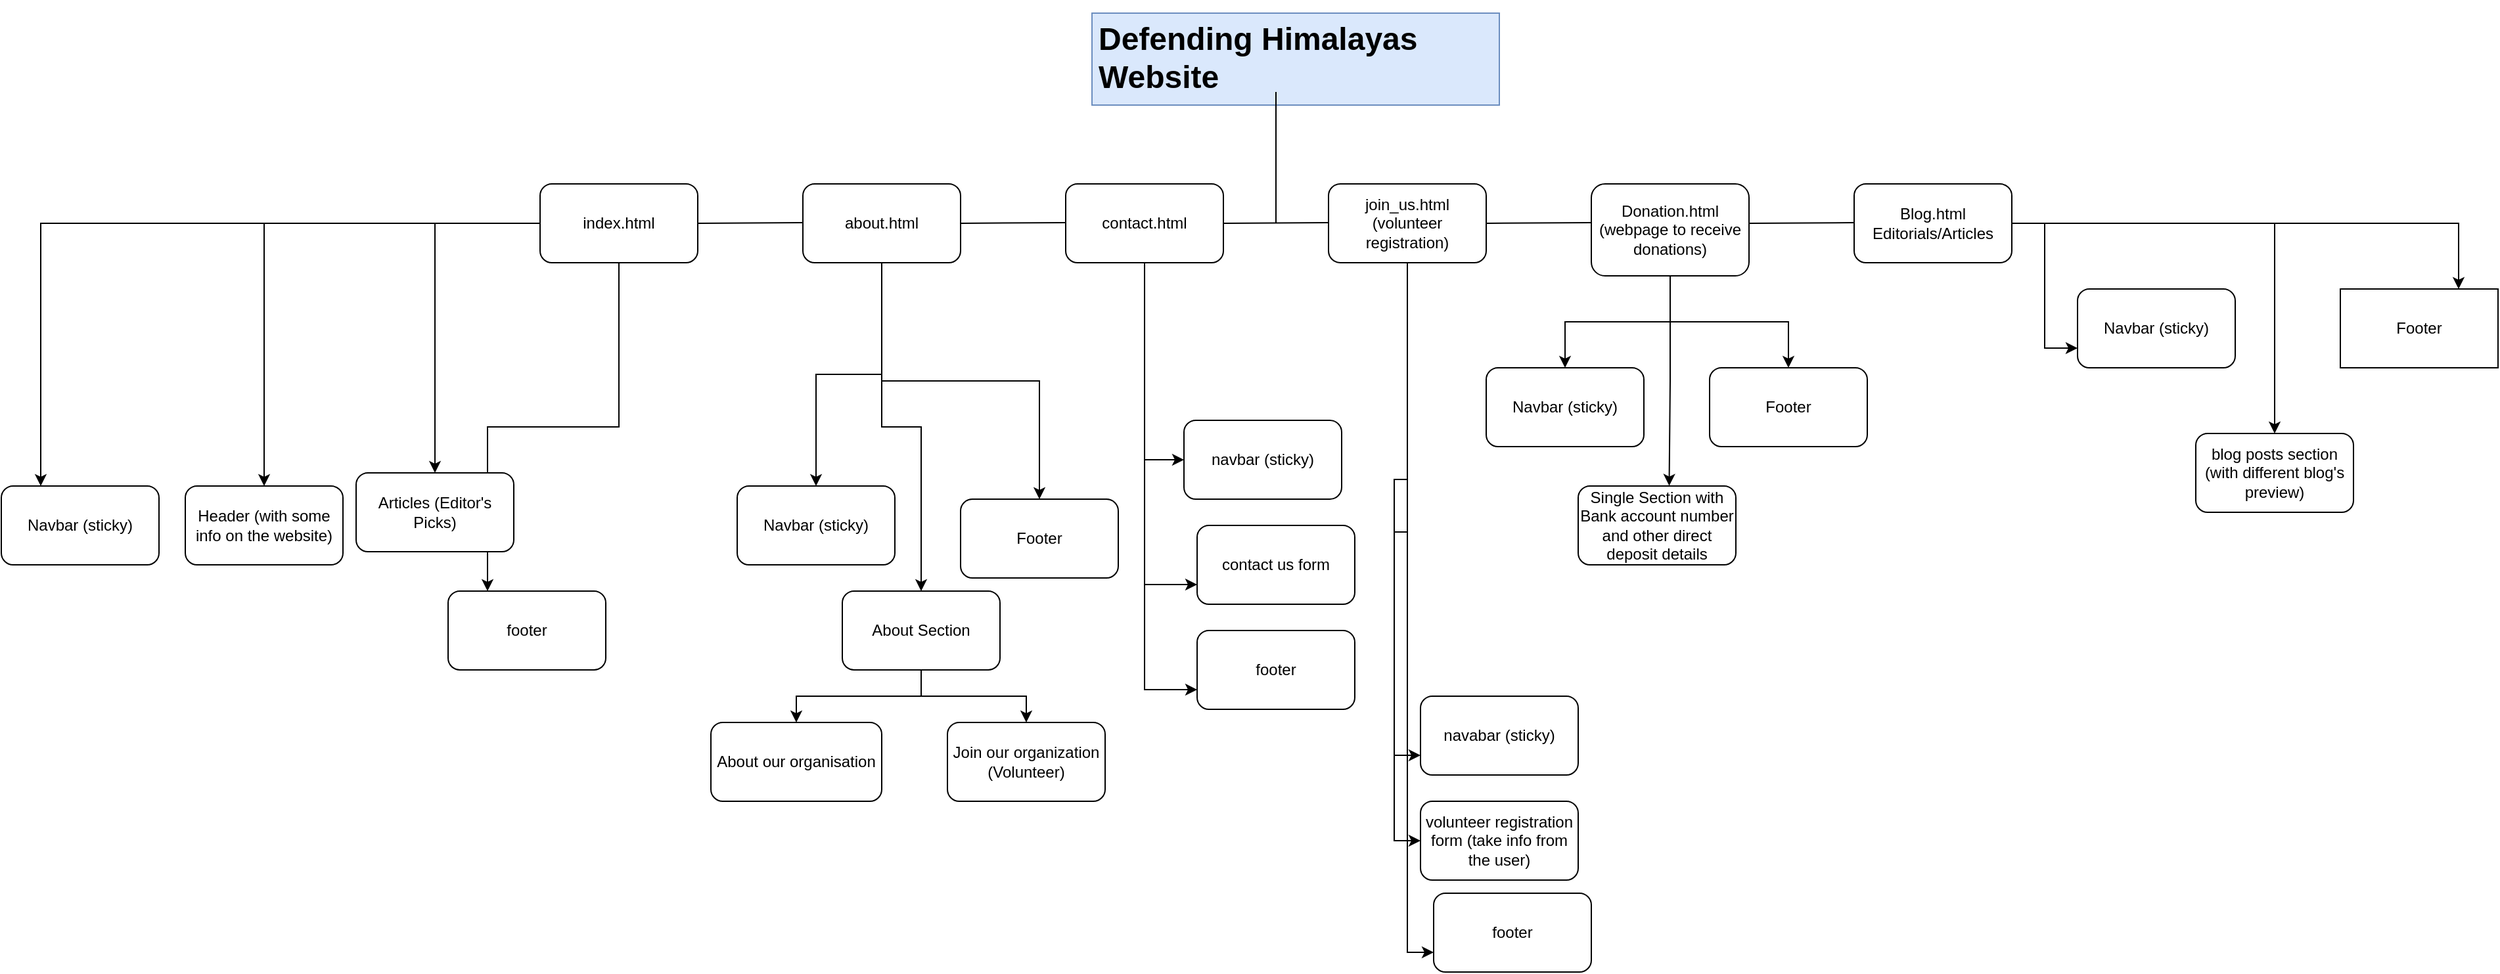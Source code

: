<mxfile version="15.7.0" type="github">
  <diagram id="_N-jzP8Ng2mrytLGdWBn" name="Page-1">
    <mxGraphModel dx="2738" dy="547" grid="1" gridSize="10" guides="1" tooltips="1" connect="1" arrows="1" fold="1" page="1" pageScale="1" pageWidth="850" pageHeight="1100" math="0" shadow="0">
      <root>
        <mxCell id="0" />
        <mxCell id="1" parent="0" />
        <mxCell id="fEoW98iuTYi4R1cj9-Rz-57" style="edgeStyle=orthogonalEdgeStyle;rounded=0;orthogonalLoop=1;jettySize=auto;html=1;entryX=0.25;entryY=0;entryDx=0;entryDy=0;" edge="1" parent="1" source="fEoW98iuTYi4R1cj9-Rz-4" target="fEoW98iuTYi4R1cj9-Rz-55">
          <mxGeometry relative="1" as="geometry" />
        </mxCell>
        <mxCell id="fEoW98iuTYi4R1cj9-Rz-58" style="edgeStyle=orthogonalEdgeStyle;rounded=0;orthogonalLoop=1;jettySize=auto;html=1;entryX=0.25;entryY=0;entryDx=0;entryDy=0;" edge="1" parent="1" source="fEoW98iuTYi4R1cj9-Rz-4" target="fEoW98iuTYi4R1cj9-Rz-52">
          <mxGeometry relative="1" as="geometry" />
        </mxCell>
        <mxCell id="fEoW98iuTYi4R1cj9-Rz-59" style="edgeStyle=orthogonalEdgeStyle;rounded=0;orthogonalLoop=1;jettySize=auto;html=1;" edge="1" parent="1" source="fEoW98iuTYi4R1cj9-Rz-4" target="fEoW98iuTYi4R1cj9-Rz-53">
          <mxGeometry relative="1" as="geometry" />
        </mxCell>
        <mxCell id="fEoW98iuTYi4R1cj9-Rz-60" style="edgeStyle=orthogonalEdgeStyle;rounded=0;orthogonalLoop=1;jettySize=auto;html=1;entryX=0.5;entryY=0;entryDx=0;entryDy=0;" edge="1" parent="1" source="fEoW98iuTYi4R1cj9-Rz-4" target="fEoW98iuTYi4R1cj9-Rz-56">
          <mxGeometry relative="1" as="geometry" />
        </mxCell>
        <mxCell id="fEoW98iuTYi4R1cj9-Rz-4" value="index.html" style="rounded=1;whiteSpace=wrap;html=1;" vertex="1" parent="1">
          <mxGeometry x="-760" y="140" width="120" height="60" as="geometry" />
        </mxCell>
        <mxCell id="fEoW98iuTYi4R1cj9-Rz-25" style="edgeStyle=orthogonalEdgeStyle;rounded=0;orthogonalLoop=1;jettySize=auto;html=1;" edge="1" parent="1" source="fEoW98iuTYi4R1cj9-Rz-5" target="fEoW98iuTYi4R1cj9-Rz-26">
          <mxGeometry relative="1" as="geometry">
            <mxPoint x="-500" y="280" as="targetPoint" />
          </mxGeometry>
        </mxCell>
        <mxCell id="fEoW98iuTYi4R1cj9-Rz-30" style="edgeStyle=orthogonalEdgeStyle;rounded=0;orthogonalLoop=1;jettySize=auto;html=1;" edge="1" parent="1" source="fEoW98iuTYi4R1cj9-Rz-5" target="fEoW98iuTYi4R1cj9-Rz-27">
          <mxGeometry relative="1" as="geometry" />
        </mxCell>
        <mxCell id="fEoW98iuTYi4R1cj9-Rz-32" style="edgeStyle=orthogonalEdgeStyle;rounded=0;orthogonalLoop=1;jettySize=auto;html=1;" edge="1" parent="1" source="fEoW98iuTYi4R1cj9-Rz-5" target="fEoW98iuTYi4R1cj9-Rz-31">
          <mxGeometry relative="1" as="geometry" />
        </mxCell>
        <mxCell id="fEoW98iuTYi4R1cj9-Rz-5" value="about.html&lt;br&gt;" style="rounded=1;whiteSpace=wrap;html=1;" vertex="1" parent="1">
          <mxGeometry x="-560" y="140" width="120" height="60" as="geometry" />
        </mxCell>
        <mxCell id="fEoW98iuTYi4R1cj9-Rz-64" style="edgeStyle=orthogonalEdgeStyle;rounded=0;orthogonalLoop=1;jettySize=auto;html=1;entryX=0;entryY=0.5;entryDx=0;entryDy=0;" edge="1" parent="1" source="fEoW98iuTYi4R1cj9-Rz-6" target="fEoW98iuTYi4R1cj9-Rz-61">
          <mxGeometry relative="1" as="geometry" />
        </mxCell>
        <mxCell id="fEoW98iuTYi4R1cj9-Rz-65" style="edgeStyle=orthogonalEdgeStyle;rounded=0;orthogonalLoop=1;jettySize=auto;html=1;entryX=0;entryY=0.75;entryDx=0;entryDy=0;" edge="1" parent="1" source="fEoW98iuTYi4R1cj9-Rz-6" target="fEoW98iuTYi4R1cj9-Rz-62">
          <mxGeometry relative="1" as="geometry" />
        </mxCell>
        <mxCell id="fEoW98iuTYi4R1cj9-Rz-66" style="edgeStyle=orthogonalEdgeStyle;rounded=0;orthogonalLoop=1;jettySize=auto;html=1;entryX=0;entryY=0.75;entryDx=0;entryDy=0;" edge="1" parent="1" source="fEoW98iuTYi4R1cj9-Rz-6" target="fEoW98iuTYi4R1cj9-Rz-63">
          <mxGeometry relative="1" as="geometry" />
        </mxCell>
        <mxCell id="fEoW98iuTYi4R1cj9-Rz-6" value="contact.html" style="rounded=1;whiteSpace=wrap;html=1;" vertex="1" parent="1">
          <mxGeometry x="-360" y="140" width="120" height="60" as="geometry" />
        </mxCell>
        <mxCell id="fEoW98iuTYi4R1cj9-Rz-71" style="edgeStyle=orthogonalEdgeStyle;rounded=0;orthogonalLoop=1;jettySize=auto;html=1;entryX=0;entryY=0.75;entryDx=0;entryDy=0;" edge="1" parent="1" source="fEoW98iuTYi4R1cj9-Rz-12" target="fEoW98iuTYi4R1cj9-Rz-67">
          <mxGeometry relative="1" as="geometry" />
        </mxCell>
        <mxCell id="fEoW98iuTYi4R1cj9-Rz-72" style="edgeStyle=orthogonalEdgeStyle;rounded=0;orthogonalLoop=1;jettySize=auto;html=1;entryX=0;entryY=0.5;entryDx=0;entryDy=0;" edge="1" parent="1" source="fEoW98iuTYi4R1cj9-Rz-12" target="fEoW98iuTYi4R1cj9-Rz-68">
          <mxGeometry relative="1" as="geometry" />
        </mxCell>
        <mxCell id="fEoW98iuTYi4R1cj9-Rz-73" style="edgeStyle=orthogonalEdgeStyle;rounded=0;orthogonalLoop=1;jettySize=auto;html=1;entryX=0;entryY=0.75;entryDx=0;entryDy=0;" edge="1" parent="1" source="fEoW98iuTYi4R1cj9-Rz-12" target="fEoW98iuTYi4R1cj9-Rz-69">
          <mxGeometry relative="1" as="geometry" />
        </mxCell>
        <mxCell id="fEoW98iuTYi4R1cj9-Rz-12" value="join_us.html (volunteer registration)" style="rounded=1;whiteSpace=wrap;html=1;" vertex="1" parent="1">
          <mxGeometry x="-160" y="140" width="120" height="60" as="geometry" />
        </mxCell>
        <mxCell id="fEoW98iuTYi4R1cj9-Rz-13" value="" style="endArrow=none;html=1;rounded=0;entryX=1;entryY=0.5;entryDx=0;entryDy=0;" edge="1" parent="1" target="fEoW98iuTYi4R1cj9-Rz-5">
          <mxGeometry width="50" height="50" relative="1" as="geometry">
            <mxPoint x="-360" y="169.5" as="sourcePoint" />
            <mxPoint x="-430" y="169.5" as="targetPoint" />
          </mxGeometry>
        </mxCell>
        <mxCell id="fEoW98iuTYi4R1cj9-Rz-14" value="" style="endArrow=none;html=1;rounded=0;entryX=1;entryY=0.5;entryDx=0;entryDy=0;" edge="1" parent="1">
          <mxGeometry width="50" height="50" relative="1" as="geometry">
            <mxPoint x="-560" y="169.5" as="sourcePoint" />
            <mxPoint x="-640" y="170" as="targetPoint" />
          </mxGeometry>
        </mxCell>
        <mxCell id="fEoW98iuTYi4R1cj9-Rz-15" value="" style="endArrow=none;html=1;rounded=0;entryX=1;entryY=0.5;entryDx=0;entryDy=0;" edge="1" parent="1">
          <mxGeometry width="50" height="50" relative="1" as="geometry">
            <mxPoint x="-160" y="169.5" as="sourcePoint" />
            <mxPoint x="-240" y="170" as="targetPoint" />
          </mxGeometry>
        </mxCell>
        <mxCell id="fEoW98iuTYi4R1cj9-Rz-17" value="&lt;h1&gt;Defending Himalayas Website&lt;/h1&gt;&lt;p&gt;.&lt;/p&gt;" style="text;html=1;strokeColor=#6c8ebf;fillColor=#dae8fc;spacing=5;spacingTop=-20;whiteSpace=wrap;overflow=hidden;rounded=0;" vertex="1" parent="1">
          <mxGeometry x="-340" y="10" width="310" height="70" as="geometry" />
        </mxCell>
        <mxCell id="fEoW98iuTYi4R1cj9-Rz-38" style="edgeStyle=orthogonalEdgeStyle;rounded=0;orthogonalLoop=1;jettySize=auto;html=1;entryX=0.577;entryY=-0.003;entryDx=0;entryDy=0;entryPerimeter=0;" edge="1" parent="1" source="fEoW98iuTYi4R1cj9-Rz-18" target="fEoW98iuTYi4R1cj9-Rz-37">
          <mxGeometry relative="1" as="geometry" />
        </mxCell>
        <mxCell id="fEoW98iuTYi4R1cj9-Rz-39" style="edgeStyle=orthogonalEdgeStyle;rounded=0;orthogonalLoop=1;jettySize=auto;html=1;" edge="1" parent="1" source="fEoW98iuTYi4R1cj9-Rz-18" target="fEoW98iuTYi4R1cj9-Rz-40">
          <mxGeometry relative="1" as="geometry">
            <mxPoint x="10" y="360" as="targetPoint" />
          </mxGeometry>
        </mxCell>
        <mxCell id="fEoW98iuTYi4R1cj9-Rz-41" style="edgeStyle=orthogonalEdgeStyle;rounded=0;orthogonalLoop=1;jettySize=auto;html=1;" edge="1" parent="1" source="fEoW98iuTYi4R1cj9-Rz-18" target="fEoW98iuTYi4R1cj9-Rz-42">
          <mxGeometry relative="1" as="geometry">
            <mxPoint x="210" y="380" as="targetPoint" />
          </mxGeometry>
        </mxCell>
        <mxCell id="fEoW98iuTYi4R1cj9-Rz-18" value="Donation.html&lt;br&gt;(webpage to receive donations)" style="rounded=1;whiteSpace=wrap;html=1;" vertex="1" parent="1">
          <mxGeometry x="40" y="140" width="120" height="70" as="geometry" />
        </mxCell>
        <mxCell id="fEoW98iuTYi4R1cj9-Rz-19" value="" style="endArrow=none;html=1;rounded=0;entryX=1;entryY=0.5;entryDx=0;entryDy=0;" edge="1" parent="1">
          <mxGeometry width="50" height="50" relative="1" as="geometry">
            <mxPoint x="40" y="169.5" as="sourcePoint" />
            <mxPoint x="-40" y="170" as="targetPoint" />
          </mxGeometry>
        </mxCell>
        <mxCell id="fEoW98iuTYi4R1cj9-Rz-49" style="edgeStyle=orthogonalEdgeStyle;rounded=0;orthogonalLoop=1;jettySize=auto;html=1;entryX=0.75;entryY=0;entryDx=0;entryDy=0;" edge="1" parent="1" source="fEoW98iuTYi4R1cj9-Rz-20" target="fEoW98iuTYi4R1cj9-Rz-45">
          <mxGeometry relative="1" as="geometry" />
        </mxCell>
        <mxCell id="fEoW98iuTYi4R1cj9-Rz-50" style="edgeStyle=orthogonalEdgeStyle;rounded=0;orthogonalLoop=1;jettySize=auto;html=1;entryX=0;entryY=0.75;entryDx=0;entryDy=0;" edge="1" parent="1" source="fEoW98iuTYi4R1cj9-Rz-20" target="fEoW98iuTYi4R1cj9-Rz-44">
          <mxGeometry relative="1" as="geometry" />
        </mxCell>
        <mxCell id="fEoW98iuTYi4R1cj9-Rz-51" style="edgeStyle=orthogonalEdgeStyle;rounded=0;orthogonalLoop=1;jettySize=auto;html=1;" edge="1" parent="1" source="fEoW98iuTYi4R1cj9-Rz-20" target="fEoW98iuTYi4R1cj9-Rz-47">
          <mxGeometry relative="1" as="geometry" />
        </mxCell>
        <mxCell id="fEoW98iuTYi4R1cj9-Rz-20" value="Blog.html&lt;br&gt;Editorials/Articles" style="rounded=1;whiteSpace=wrap;html=1;" vertex="1" parent="1">
          <mxGeometry x="240" y="140" width="120" height="60" as="geometry" />
        </mxCell>
        <mxCell id="fEoW98iuTYi4R1cj9-Rz-21" value="" style="endArrow=none;html=1;rounded=0;entryX=1;entryY=0.5;entryDx=0;entryDy=0;" edge="1" parent="1">
          <mxGeometry width="50" height="50" relative="1" as="geometry">
            <mxPoint x="240" y="169.5" as="sourcePoint" />
            <mxPoint x="160" y="170" as="targetPoint" />
          </mxGeometry>
        </mxCell>
        <mxCell id="fEoW98iuTYi4R1cj9-Rz-24" value="" style="endArrow=none;html=1;rounded=0;entryX=1;entryY=0.5;entryDx=0;entryDy=0;" edge="1" parent="1">
          <mxGeometry width="50" height="50" relative="1" as="geometry">
            <mxPoint x="-200" y="170" as="sourcePoint" />
            <mxPoint x="-200" y="70" as="targetPoint" />
          </mxGeometry>
        </mxCell>
        <mxCell id="fEoW98iuTYi4R1cj9-Rz-26" value="Navbar (sticky)" style="rounded=1;whiteSpace=wrap;html=1;" vertex="1" parent="1">
          <mxGeometry x="-610" y="370" width="120" height="60" as="geometry" />
        </mxCell>
        <mxCell id="fEoW98iuTYi4R1cj9-Rz-33" style="edgeStyle=orthogonalEdgeStyle;rounded=0;orthogonalLoop=1;jettySize=auto;html=1;" edge="1" parent="1" source="fEoW98iuTYi4R1cj9-Rz-27" target="fEoW98iuTYi4R1cj9-Rz-34">
          <mxGeometry relative="1" as="geometry">
            <mxPoint x="-500" y="540" as="targetPoint" />
          </mxGeometry>
        </mxCell>
        <mxCell id="fEoW98iuTYi4R1cj9-Rz-36" style="edgeStyle=orthogonalEdgeStyle;rounded=0;orthogonalLoop=1;jettySize=auto;html=1;" edge="1" parent="1" source="fEoW98iuTYi4R1cj9-Rz-27" target="fEoW98iuTYi4R1cj9-Rz-35">
          <mxGeometry relative="1" as="geometry" />
        </mxCell>
        <mxCell id="fEoW98iuTYi4R1cj9-Rz-27" value="About Section" style="rounded=1;whiteSpace=wrap;html=1;" vertex="1" parent="1">
          <mxGeometry x="-530" y="450" width="120" height="60" as="geometry" />
        </mxCell>
        <mxCell id="fEoW98iuTYi4R1cj9-Rz-31" value="Footer" style="rounded=1;whiteSpace=wrap;html=1;" vertex="1" parent="1">
          <mxGeometry x="-440" y="380" width="120" height="60" as="geometry" />
        </mxCell>
        <mxCell id="fEoW98iuTYi4R1cj9-Rz-34" value="About our organisation" style="rounded=1;whiteSpace=wrap;html=1;" vertex="1" parent="1">
          <mxGeometry x="-630" y="550" width="130" height="60" as="geometry" />
        </mxCell>
        <mxCell id="fEoW98iuTYi4R1cj9-Rz-35" value="Join our organization (Volunteer)" style="rounded=1;whiteSpace=wrap;html=1;" vertex="1" parent="1">
          <mxGeometry x="-450" y="550" width="120" height="60" as="geometry" />
        </mxCell>
        <mxCell id="fEoW98iuTYi4R1cj9-Rz-37" value="Single Section with Bank account number and other direct deposit details" style="rounded=1;whiteSpace=wrap;html=1;" vertex="1" parent="1">
          <mxGeometry x="30" y="370" width="120" height="60" as="geometry" />
        </mxCell>
        <mxCell id="fEoW98iuTYi4R1cj9-Rz-40" value="Navbar (sticky)" style="rounded=1;whiteSpace=wrap;html=1;" vertex="1" parent="1">
          <mxGeometry x="-40" y="280" width="120" height="60" as="geometry" />
        </mxCell>
        <mxCell id="fEoW98iuTYi4R1cj9-Rz-42" value="Footer" style="rounded=1;whiteSpace=wrap;html=1;" vertex="1" parent="1">
          <mxGeometry x="130" y="280" width="120" height="60" as="geometry" />
        </mxCell>
        <mxCell id="fEoW98iuTYi4R1cj9-Rz-44" value="Navbar (sticky)" style="rounded=1;whiteSpace=wrap;html=1;" vertex="1" parent="1">
          <mxGeometry x="410" y="220" width="120" height="60" as="geometry" />
        </mxCell>
        <mxCell id="fEoW98iuTYi4R1cj9-Rz-45" value="Footer" style="rounded=0;whiteSpace=wrap;html=1;" vertex="1" parent="1">
          <mxGeometry x="610" y="220" width="120" height="60" as="geometry" />
        </mxCell>
        <mxCell id="fEoW98iuTYi4R1cj9-Rz-47" value="blog posts section (with different blog&#39;s preview)" style="rounded=1;whiteSpace=wrap;html=1;" vertex="1" parent="1">
          <mxGeometry x="500" y="330" width="120" height="60" as="geometry" />
        </mxCell>
        <mxCell id="fEoW98iuTYi4R1cj9-Rz-52" value="Navbar (sticky)" style="rounded=1;whiteSpace=wrap;html=1;" vertex="1" parent="1">
          <mxGeometry x="-1170" y="370" width="120" height="60" as="geometry" />
        </mxCell>
        <mxCell id="fEoW98iuTYi4R1cj9-Rz-53" value="Header (with some info on the website)" style="rounded=1;whiteSpace=wrap;html=1;" vertex="1" parent="1">
          <mxGeometry x="-1030" y="370" width="120" height="60" as="geometry" />
        </mxCell>
        <mxCell id="fEoW98iuTYi4R1cj9-Rz-55" value="footer" style="rounded=1;whiteSpace=wrap;html=1;" vertex="1" parent="1">
          <mxGeometry x="-830" y="450" width="120" height="60" as="geometry" />
        </mxCell>
        <mxCell id="fEoW98iuTYi4R1cj9-Rz-56" value="Articles (Editor&#39;s Picks)" style="rounded=1;whiteSpace=wrap;html=1;" vertex="1" parent="1">
          <mxGeometry x="-900" y="360" width="120" height="60" as="geometry" />
        </mxCell>
        <mxCell id="fEoW98iuTYi4R1cj9-Rz-61" value="navbar (sticky)" style="rounded=1;whiteSpace=wrap;html=1;" vertex="1" parent="1">
          <mxGeometry x="-270" y="320" width="120" height="60" as="geometry" />
        </mxCell>
        <mxCell id="fEoW98iuTYi4R1cj9-Rz-62" value="footer" style="rounded=1;whiteSpace=wrap;html=1;" vertex="1" parent="1">
          <mxGeometry x="-260" y="480" width="120" height="60" as="geometry" />
        </mxCell>
        <mxCell id="fEoW98iuTYi4R1cj9-Rz-63" value="contact us form" style="rounded=1;whiteSpace=wrap;html=1;" vertex="1" parent="1">
          <mxGeometry x="-260" y="400" width="120" height="60" as="geometry" />
        </mxCell>
        <mxCell id="fEoW98iuTYi4R1cj9-Rz-67" value="navabar (sticky)" style="rounded=1;whiteSpace=wrap;html=1;" vertex="1" parent="1">
          <mxGeometry x="-90" y="530" width="120" height="60" as="geometry" />
        </mxCell>
        <mxCell id="fEoW98iuTYi4R1cj9-Rz-68" value="volunteer registration form (take info from the user)" style="rounded=1;whiteSpace=wrap;html=1;" vertex="1" parent="1">
          <mxGeometry x="-90" y="610" width="120" height="60" as="geometry" />
        </mxCell>
        <mxCell id="fEoW98iuTYi4R1cj9-Rz-69" value="footer" style="rounded=1;whiteSpace=wrap;html=1;" vertex="1" parent="1">
          <mxGeometry x="-80" y="680" width="120" height="60" as="geometry" />
        </mxCell>
      </root>
    </mxGraphModel>
  </diagram>
</mxfile>
